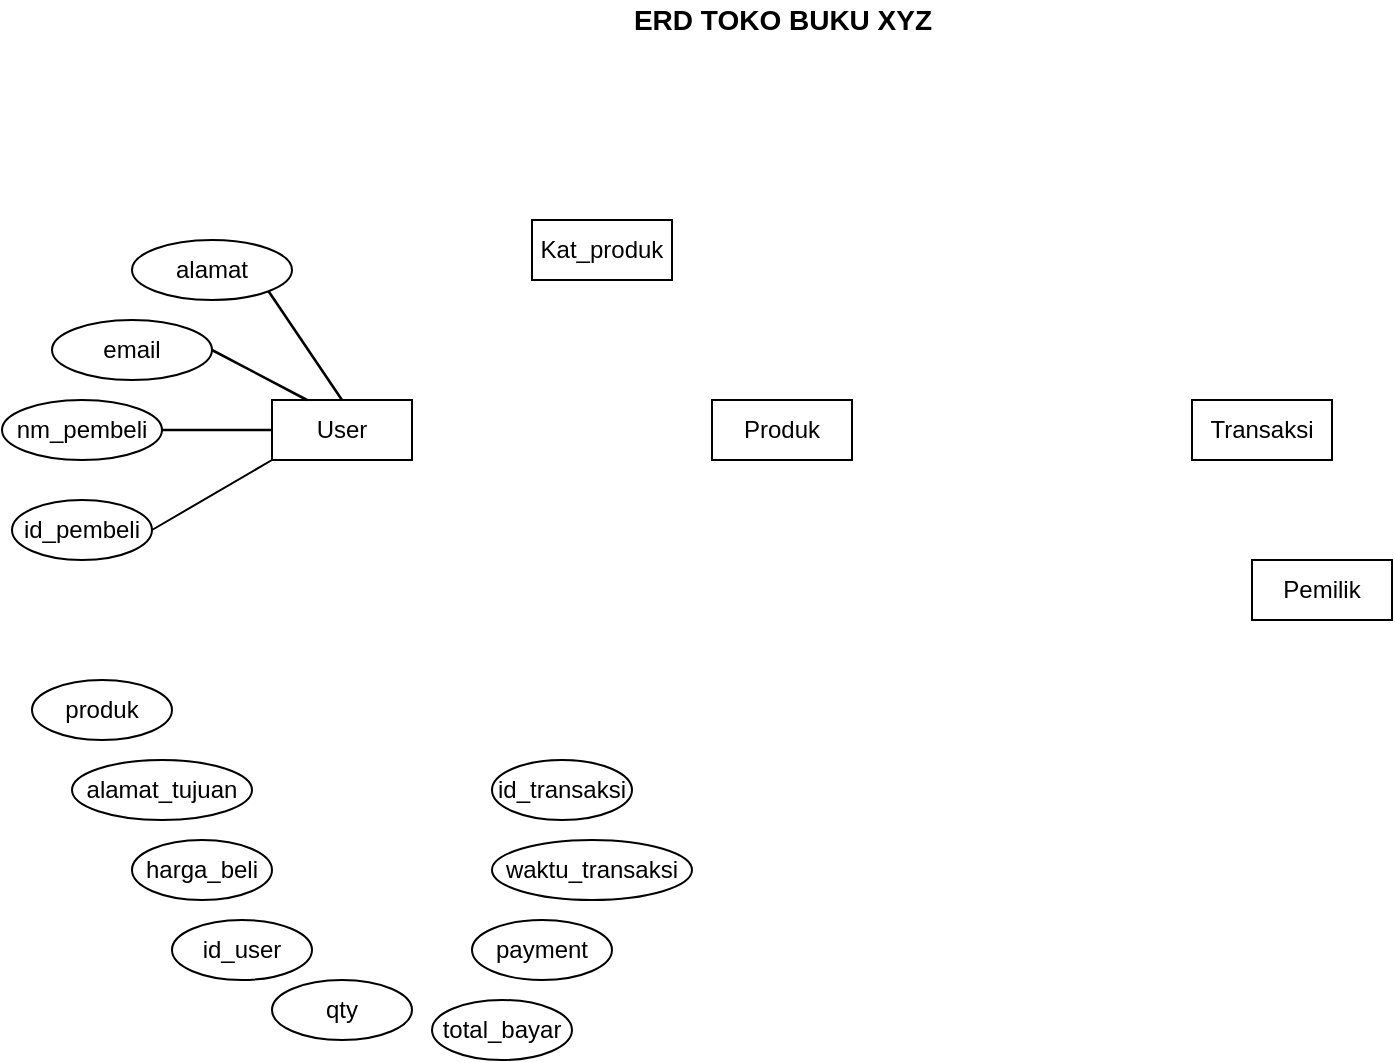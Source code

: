<mxfile version="13.9.9" type="device"><diagram id="JxUahVwAaV2T6JZbWLmU" name="Page-1"><mxGraphModel dx="1008" dy="482" grid="1" gridSize="10" guides="1" tooltips="1" connect="1" arrows="1" fold="1" page="1" pageScale="1" pageWidth="850" pageHeight="1100" math="0" shadow="0"><root><mxCell id="0"/><mxCell id="1" parent="0"/><mxCell id="AY1Ck1ke6K7iwkD6VpAb-1" value="&lt;b&gt;&lt;font style=&quot;font-size: 14px&quot;&gt;ERD TOKO BUKU XYZ&lt;/font&gt;&lt;/b&gt;" style="text;html=1;align=center;verticalAlign=middle;resizable=0;points=[];autosize=1;" parent="1" vertex="1"><mxGeometry x="345" y="20" width="160" height="20" as="geometry"/></mxCell><mxCell id="AY1Ck1ke6K7iwkD6VpAb-11" value="Produk" style="rounded=0;whiteSpace=wrap;html=1;" parent="1" vertex="1"><mxGeometry x="390" y="220" width="70" height="30" as="geometry"/></mxCell><mxCell id="AY1Ck1ke6K7iwkD6VpAb-12" value="Transaksi" style="rounded=0;whiteSpace=wrap;html=1;" parent="1" vertex="1"><mxGeometry x="630" y="220" width="70" height="30" as="geometry"/></mxCell><mxCell id="ldG7PWmkV9HZu0S9xfKm-1" value="" style="group" vertex="1" connectable="0" parent="1"><mxGeometry x="35" y="140" width="205" height="160" as="geometry"/></mxCell><mxCell id="AY1Ck1ke6K7iwkD6VpAb-2" value="id_pembeli" style="ellipse;whiteSpace=wrap;html=1;" parent="ldG7PWmkV9HZu0S9xfKm-1" vertex="1"><mxGeometry x="5" y="130" width="70" height="30" as="geometry"/></mxCell><mxCell id="AY1Ck1ke6K7iwkD6VpAb-3" value="User" style="rounded=0;whiteSpace=wrap;html=1;" parent="ldG7PWmkV9HZu0S9xfKm-1" vertex="1"><mxGeometry x="135" y="80" width="70" height="30" as="geometry"/></mxCell><mxCell id="AY1Ck1ke6K7iwkD6VpAb-14" style="rounded=0;orthogonalLoop=1;jettySize=auto;html=1;exitX=1;exitY=0.5;exitDx=0;exitDy=0;entryX=0;entryY=1;entryDx=0;entryDy=0;entryPerimeter=0;shape=link;exitPerimeter=0;width=0;" parent="ldG7PWmkV9HZu0S9xfKm-1" source="AY1Ck1ke6K7iwkD6VpAb-2" target="AY1Ck1ke6K7iwkD6VpAb-3" edge="1"><mxGeometry relative="1" as="geometry"/></mxCell><mxCell id="AY1Ck1ke6K7iwkD6VpAb-16" value="" style="edgeStyle=none;shape=link;rounded=0;orthogonalLoop=1;jettySize=auto;html=1;width=0.286;" parent="ldG7PWmkV9HZu0S9xfKm-1" source="AY1Ck1ke6K7iwkD6VpAb-6" target="AY1Ck1ke6K7iwkD6VpAb-3" edge="1"><mxGeometry relative="1" as="geometry"/></mxCell><mxCell id="AY1Ck1ke6K7iwkD6VpAb-6" value="nm_pembeli" style="ellipse;whiteSpace=wrap;html=1;" parent="ldG7PWmkV9HZu0S9xfKm-1" vertex="1"><mxGeometry y="80" width="80" height="30" as="geometry"/></mxCell><mxCell id="AY1Ck1ke6K7iwkD6VpAb-17" style="edgeStyle=none;shape=link;rounded=0;orthogonalLoop=1;jettySize=auto;html=1;exitX=1;exitY=0.5;exitDx=0;exitDy=0;entryX=0.25;entryY=0;entryDx=0;entryDy=0;width=0.286;" parent="ldG7PWmkV9HZu0S9xfKm-1" source="AY1Ck1ke6K7iwkD6VpAb-8" target="AY1Ck1ke6K7iwkD6VpAb-3" edge="1"><mxGeometry relative="1" as="geometry"/></mxCell><mxCell id="AY1Ck1ke6K7iwkD6VpAb-8" value="email" style="ellipse;whiteSpace=wrap;html=1;" parent="ldG7PWmkV9HZu0S9xfKm-1" vertex="1"><mxGeometry x="25" y="40" width="80" height="30" as="geometry"/></mxCell><mxCell id="AY1Ck1ke6K7iwkD6VpAb-18" style="edgeStyle=none;shape=link;rounded=0;orthogonalLoop=1;jettySize=auto;html=1;exitX=1;exitY=1;exitDx=0;exitDy=0;entryX=0.5;entryY=0;entryDx=0;entryDy=0;width=-0.286;" parent="ldG7PWmkV9HZu0S9xfKm-1" source="AY1Ck1ke6K7iwkD6VpAb-9" target="AY1Ck1ke6K7iwkD6VpAb-3" edge="1"><mxGeometry relative="1" as="geometry"/></mxCell><mxCell id="AY1Ck1ke6K7iwkD6VpAb-9" value="alamat" style="ellipse;whiteSpace=wrap;html=1;" parent="ldG7PWmkV9HZu0S9xfKm-1" vertex="1"><mxGeometry x="65" width="80" height="30" as="geometry"/></mxCell><mxCell id="ldG7PWmkV9HZu0S9xfKm-2" value="id_transaksi" style="ellipse;whiteSpace=wrap;html=1;" vertex="1" parent="1"><mxGeometry x="280" y="400" width="70" height="30" as="geometry"/></mxCell><mxCell id="ldG7PWmkV9HZu0S9xfKm-3" value="id_user" style="ellipse;whiteSpace=wrap;html=1;" vertex="1" parent="1"><mxGeometry x="120" y="480" width="70" height="30" as="geometry"/></mxCell><mxCell id="ldG7PWmkV9HZu0S9xfKm-4" value="produk" style="ellipse;whiteSpace=wrap;html=1;" vertex="1" parent="1"><mxGeometry x="50" y="360" width="70" height="30" as="geometry"/></mxCell><mxCell id="ldG7PWmkV9HZu0S9xfKm-5" value="qty" style="ellipse;whiteSpace=wrap;html=1;" vertex="1" parent="1"><mxGeometry x="170" y="510" width="70" height="30" as="geometry"/></mxCell><mxCell id="ldG7PWmkV9HZu0S9xfKm-6" value="alamat_tujuan" style="ellipse;whiteSpace=wrap;html=1;" vertex="1" parent="1"><mxGeometry x="70" y="400" width="90" height="30" as="geometry"/></mxCell><mxCell id="ldG7PWmkV9HZu0S9xfKm-7" value="harga_beli" style="ellipse;whiteSpace=wrap;html=1;" vertex="1" parent="1"><mxGeometry x="100" y="440" width="70" height="30" as="geometry"/></mxCell><mxCell id="ldG7PWmkV9HZu0S9xfKm-8" value="total_bayar" style="ellipse;whiteSpace=wrap;html=1;" vertex="1" parent="1"><mxGeometry x="250" y="520" width="70" height="30" as="geometry"/></mxCell><mxCell id="ldG7PWmkV9HZu0S9xfKm-9" value="payment" style="ellipse;whiteSpace=wrap;html=1;" vertex="1" parent="1"><mxGeometry x="270" y="480" width="70" height="30" as="geometry"/></mxCell><mxCell id="ldG7PWmkV9HZu0S9xfKm-10" value="waktu_transaksi" style="ellipse;whiteSpace=wrap;html=1;" vertex="1" parent="1"><mxGeometry x="280" y="440" width="100" height="30" as="geometry"/></mxCell><mxCell id="ldG7PWmkV9HZu0S9xfKm-11" value="Pemilik" style="rounded=0;whiteSpace=wrap;html=1;" vertex="1" parent="1"><mxGeometry x="660" y="300" width="70" height="30" as="geometry"/></mxCell><mxCell id="ldG7PWmkV9HZu0S9xfKm-12" value="Kat_produk" style="rounded=0;whiteSpace=wrap;html=1;" vertex="1" parent="1"><mxGeometry x="300" y="130" width="70" height="30" as="geometry"/></mxCell></root></mxGraphModel></diagram></mxfile>